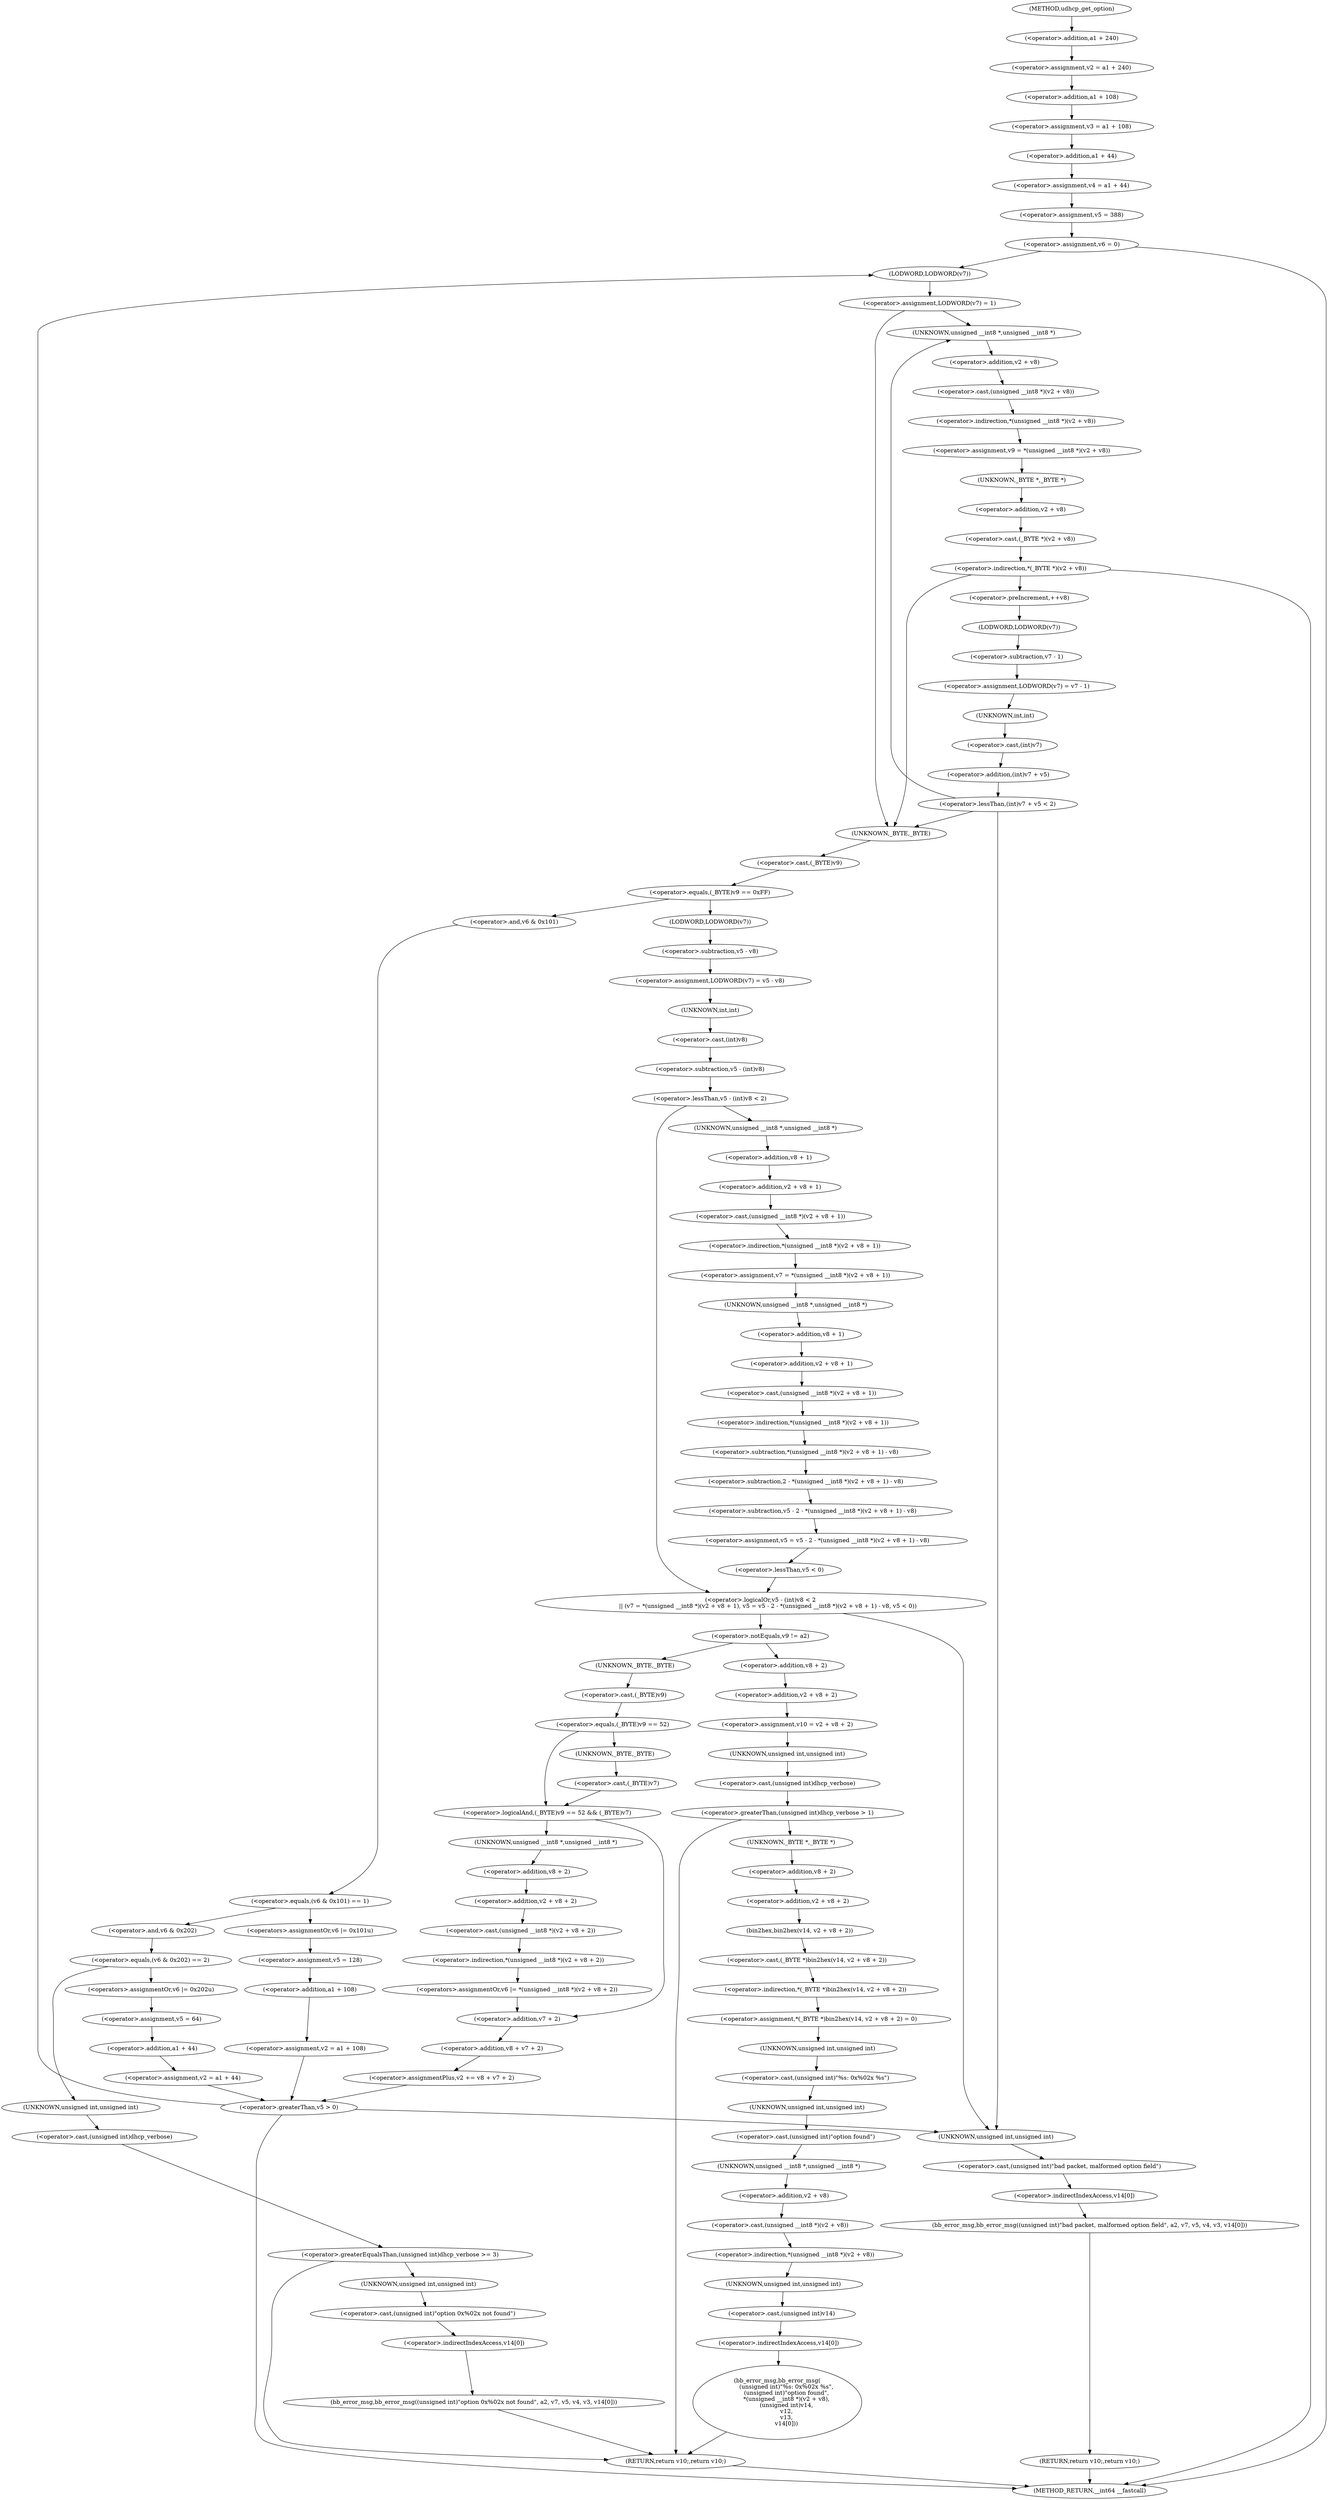 digraph udhcp_get_option {  
"1000129" [label = "(<operator>.assignment,v2 = a1 + 240)" ]
"1000131" [label = "(<operator>.addition,a1 + 240)" ]
"1000134" [label = "(<operator>.assignment,v3 = a1 + 108)" ]
"1000136" [label = "(<operator>.addition,a1 + 108)" ]
"1000139" [label = "(<operator>.assignment,v4 = a1 + 44)" ]
"1000141" [label = "(<operator>.addition,a1 + 44)" ]
"1000144" [label = "(<operator>.assignment,v5 = 388)" ]
"1000147" [label = "(<operator>.assignment,v6 = 0)" ]
"1000153" [label = "(<operator>.assignment,LODWORD(v7) = 1)" ]
"1000154" [label = "(LODWORD,LODWORD(v7))" ]
"1000161" [label = "(<operator>.assignment,v9 = *(unsigned __int8 *)(v2 + v8))" ]
"1000163" [label = "(<operator>.indirection,*(unsigned __int8 *)(v2 + v8))" ]
"1000164" [label = "(<operator>.cast,(unsigned __int8 *)(v2 + v8))" ]
"1000165" [label = "(UNKNOWN,unsigned __int8 *,unsigned __int8 *)" ]
"1000166" [label = "(<operator>.addition,v2 + v8)" ]
"1000170" [label = "(<operator>.indirection,*(_BYTE *)(v2 + v8))" ]
"1000171" [label = "(<operator>.cast,(_BYTE *)(v2 + v8))" ]
"1000172" [label = "(UNKNOWN,_BYTE *,_BYTE *)" ]
"1000173" [label = "(<operator>.addition,v2 + v8)" ]
"1000177" [label = "(<operator>.preIncrement,++v8)" ]
"1000179" [label = "(<operator>.assignment,LODWORD(v7) = v7 - 1)" ]
"1000180" [label = "(LODWORD,LODWORD(v7))" ]
"1000182" [label = "(<operator>.subtraction,v7 - 1)" ]
"1000186" [label = "(<operator>.lessThan,(int)v7 + v5 < 2)" ]
"1000187" [label = "(<operator>.addition,(int)v7 + v5)" ]
"1000188" [label = "(<operator>.cast,(int)v7)" ]
"1000189" [label = "(UNKNOWN,int,int)" ]
"1000195" [label = "(<operator>.equals,(_BYTE)v9 == 0xFF)" ]
"1000196" [label = "(<operator>.cast,(_BYTE)v9)" ]
"1000197" [label = "(UNKNOWN,_BYTE,_BYTE)" ]
"1000202" [label = "(<operator>.equals,(v6 & 0x101) == 1)" ]
"1000203" [label = "(<operator>.and,v6 & 0x101)" ]
"1000208" [label = "(<operators>.assignmentOr,v6 |= 0x101u)" ]
"1000211" [label = "(<operator>.assignment,v5 = 128)" ]
"1000214" [label = "(<operator>.assignment,v2 = a1 + 108)" ]
"1000216" [label = "(<operator>.addition,a1 + 108)" ]
"1000221" [label = "(<operator>.equals,(v6 & 0x202) == 2)" ]
"1000222" [label = "(<operator>.and,v6 & 0x202)" ]
"1000227" [label = "(<operators>.assignmentOr,v6 |= 0x202u)" ]
"1000230" [label = "(<operator>.assignment,v5 = 64)" ]
"1000233" [label = "(<operator>.assignment,v2 = a1 + 44)" ]
"1000235" [label = "(<operator>.addition,a1 + 44)" ]
"1000241" [label = "(<operator>.greaterEqualsThan,(unsigned int)dhcp_verbose >= 3)" ]
"1000242" [label = "(<operator>.cast,(unsigned int)dhcp_verbose)" ]
"1000243" [label = "(UNKNOWN,unsigned int,unsigned int)" ]
"1000246" [label = "(bb_error_msg,bb_error_msg((unsigned int)\"option 0x%02x not found\", a2, v7, v5, v4, v3, v14[0]))" ]
"1000247" [label = "(<operator>.cast,(unsigned int)\"option 0x%02x not found\")" ]
"1000248" [label = "(UNKNOWN,unsigned int,unsigned int)" ]
"1000255" [label = "(<operator>.indirectIndexAccess,v14[0])" ]
"1000260" [label = "(<operator>.assignment,LODWORD(v7) = v5 - v8)" ]
"1000261" [label = "(LODWORD,LODWORD(v7))" ]
"1000263" [label = "(<operator>.subtraction,v5 - v8)" ]
"1000267" [label = "(<operator>.logicalOr,v5 - (int)v8 < 2\n        || (v7 = *(unsigned __int8 *)(v2 + v8 + 1), v5 = v5 - 2 - *(unsigned __int8 *)(v2 + v8 + 1) - v8, v5 < 0))" ]
"1000268" [label = "(<operator>.lessThan,v5 - (int)v8 < 2)" ]
"1000269" [label = "(<operator>.subtraction,v5 - (int)v8)" ]
"1000271" [label = "(<operator>.cast,(int)v8)" ]
"1000272" [label = "(UNKNOWN,int,int)" ]
"1000276" [label = "(<operator>.assignment,v7 = *(unsigned __int8 *)(v2 + v8 + 1))" ]
"1000278" [label = "(<operator>.indirection,*(unsigned __int8 *)(v2 + v8 + 1))" ]
"1000279" [label = "(<operator>.cast,(unsigned __int8 *)(v2 + v8 + 1))" ]
"1000280" [label = "(UNKNOWN,unsigned __int8 *,unsigned __int8 *)" ]
"1000281" [label = "(<operator>.addition,v2 + v8 + 1)" ]
"1000283" [label = "(<operator>.addition,v8 + 1)" ]
"1000287" [label = "(<operator>.assignment,v5 = v5 - 2 - *(unsigned __int8 *)(v2 + v8 + 1) - v8)" ]
"1000289" [label = "(<operator>.subtraction,v5 - 2 - *(unsigned __int8 *)(v2 + v8 + 1) - v8)" ]
"1000291" [label = "(<operator>.subtraction,2 - *(unsigned __int8 *)(v2 + v8 + 1) - v8)" ]
"1000293" [label = "(<operator>.subtraction,*(unsigned __int8 *)(v2 + v8 + 1) - v8)" ]
"1000294" [label = "(<operator>.indirection,*(unsigned __int8 *)(v2 + v8 + 1))" ]
"1000295" [label = "(<operator>.cast,(unsigned __int8 *)(v2 + v8 + 1))" ]
"1000296" [label = "(UNKNOWN,unsigned __int8 *,unsigned __int8 *)" ]
"1000297" [label = "(<operator>.addition,v2 + v8 + 1)" ]
"1000299" [label = "(<operator>.addition,v8 + 1)" ]
"1000303" [label = "(<operator>.lessThan,v5 < 0)" ]
"1000309" [label = "(bb_error_msg,bb_error_msg((unsigned int)\"bad packet, malformed option field\", a2, v7, v5, v4, v3, v14[0]))" ]
"1000310" [label = "(<operator>.cast,(unsigned int)\"bad packet, malformed option field\")" ]
"1000311" [label = "(UNKNOWN,unsigned int,unsigned int)" ]
"1000318" [label = "(<operator>.indirectIndexAccess,v14[0])" ]
"1000321" [label = "(RETURN,return v10;,return v10;)" ]
"1000324" [label = "(<operator>.notEquals,v9 != a2)" ]
"1000329" [label = "(<operator>.logicalAnd,(_BYTE)v9 == 52 && (_BYTE)v7)" ]
"1000330" [label = "(<operator>.equals,(_BYTE)v9 == 52)" ]
"1000331" [label = "(<operator>.cast,(_BYTE)v9)" ]
"1000332" [label = "(UNKNOWN,_BYTE,_BYTE)" ]
"1000335" [label = "(<operator>.cast,(_BYTE)v7)" ]
"1000336" [label = "(UNKNOWN,_BYTE,_BYTE)" ]
"1000338" [label = "(<operators>.assignmentOr,v6 |= *(unsigned __int8 *)(v2 + v8 + 2))" ]
"1000340" [label = "(<operator>.indirection,*(unsigned __int8 *)(v2 + v8 + 2))" ]
"1000341" [label = "(<operator>.cast,(unsigned __int8 *)(v2 + v8 + 2))" ]
"1000342" [label = "(UNKNOWN,unsigned __int8 *,unsigned __int8 *)" ]
"1000343" [label = "(<operator>.addition,v2 + v8 + 2)" ]
"1000345" [label = "(<operator>.addition,v8 + 2)" ]
"1000348" [label = "(<operator>.assignmentPlus,v2 += v8 + v7 + 2)" ]
"1000350" [label = "(<operator>.addition,v8 + v7 + 2)" ]
"1000352" [label = "(<operator>.addition,v7 + 2)" ]
"1000357" [label = "(<operator>.greaterThan,v5 > 0)" ]
"1000362" [label = "(<operator>.assignment,v10 = v2 + v8 + 2)" ]
"1000364" [label = "(<operator>.addition,v2 + v8 + 2)" ]
"1000366" [label = "(<operator>.addition,v8 + 2)" ]
"1000370" [label = "(<operator>.greaterThan,(unsigned int)dhcp_verbose > 1)" ]
"1000371" [label = "(<operator>.cast,(unsigned int)dhcp_verbose)" ]
"1000372" [label = "(UNKNOWN,unsigned int,unsigned int)" ]
"1000376" [label = "(<operator>.assignment,*(_BYTE *)bin2hex(v14, v2 + v8 + 2) = 0)" ]
"1000377" [label = "(<operator>.indirection,*(_BYTE *)bin2hex(v14, v2 + v8 + 2))" ]
"1000378" [label = "(<operator>.cast,(_BYTE *)bin2hex(v14, v2 + v8 + 2))" ]
"1000379" [label = "(UNKNOWN,_BYTE *,_BYTE *)" ]
"1000380" [label = "(bin2hex,bin2hex(v14, v2 + v8 + 2))" ]
"1000382" [label = "(<operator>.addition,v2 + v8 + 2)" ]
"1000384" [label = "(<operator>.addition,v8 + 2)" ]
"1000388" [label = "(bb_error_msg,bb_error_msg(\n          (unsigned int)\"%s: 0x%02x %s\",\n          (unsigned int)\"option found\",\n          *(unsigned __int8 *)(v2 + v8),\n          (unsigned int)v14,\n          v12,\n          v13,\n          v14[0]))" ]
"1000389" [label = "(<operator>.cast,(unsigned int)\"%s: 0x%02x %s\")" ]
"1000390" [label = "(UNKNOWN,unsigned int,unsigned int)" ]
"1000392" [label = "(<operator>.cast,(unsigned int)\"option found\")" ]
"1000393" [label = "(UNKNOWN,unsigned int,unsigned int)" ]
"1000395" [label = "(<operator>.indirection,*(unsigned __int8 *)(v2 + v8))" ]
"1000396" [label = "(<operator>.cast,(unsigned __int8 *)(v2 + v8))" ]
"1000397" [label = "(UNKNOWN,unsigned __int8 *,unsigned __int8 *)" ]
"1000398" [label = "(<operator>.addition,v2 + v8)" ]
"1000401" [label = "(<operator>.cast,(unsigned int)v14)" ]
"1000402" [label = "(UNKNOWN,unsigned int,unsigned int)" ]
"1000406" [label = "(<operator>.indirectIndexAccess,v14[0])" ]
"1000409" [label = "(RETURN,return v10;,return v10;)" ]
"1000113" [label = "(METHOD,udhcp_get_option)" ]
"1000411" [label = "(METHOD_RETURN,__int64 __fastcall)" ]
  "1000129" -> "1000136" 
  "1000131" -> "1000129" 
  "1000134" -> "1000141" 
  "1000136" -> "1000134" 
  "1000139" -> "1000144" 
  "1000141" -> "1000139" 
  "1000144" -> "1000147" 
  "1000147" -> "1000411" 
  "1000147" -> "1000154" 
  "1000153" -> "1000197" 
  "1000153" -> "1000165" 
  "1000154" -> "1000153" 
  "1000161" -> "1000172" 
  "1000163" -> "1000161" 
  "1000164" -> "1000163" 
  "1000165" -> "1000166" 
  "1000166" -> "1000164" 
  "1000170" -> "1000197" 
  "1000170" -> "1000411" 
  "1000170" -> "1000177" 
  "1000171" -> "1000170" 
  "1000172" -> "1000173" 
  "1000173" -> "1000171" 
  "1000177" -> "1000180" 
  "1000179" -> "1000189" 
  "1000180" -> "1000182" 
  "1000182" -> "1000179" 
  "1000186" -> "1000197" 
  "1000186" -> "1000165" 
  "1000186" -> "1000311" 
  "1000187" -> "1000186" 
  "1000188" -> "1000187" 
  "1000189" -> "1000188" 
  "1000195" -> "1000203" 
  "1000195" -> "1000261" 
  "1000196" -> "1000195" 
  "1000197" -> "1000196" 
  "1000202" -> "1000208" 
  "1000202" -> "1000222" 
  "1000203" -> "1000202" 
  "1000208" -> "1000211" 
  "1000211" -> "1000216" 
  "1000214" -> "1000357" 
  "1000216" -> "1000214" 
  "1000221" -> "1000227" 
  "1000221" -> "1000243" 
  "1000222" -> "1000221" 
  "1000227" -> "1000230" 
  "1000230" -> "1000235" 
  "1000233" -> "1000357" 
  "1000235" -> "1000233" 
  "1000241" -> "1000248" 
  "1000241" -> "1000409" 
  "1000242" -> "1000241" 
  "1000243" -> "1000242" 
  "1000246" -> "1000409" 
  "1000247" -> "1000255" 
  "1000248" -> "1000247" 
  "1000255" -> "1000246" 
  "1000260" -> "1000272" 
  "1000261" -> "1000263" 
  "1000263" -> "1000260" 
  "1000267" -> "1000311" 
  "1000267" -> "1000324" 
  "1000268" -> "1000267" 
  "1000268" -> "1000280" 
  "1000269" -> "1000268" 
  "1000271" -> "1000269" 
  "1000272" -> "1000271" 
  "1000276" -> "1000296" 
  "1000278" -> "1000276" 
  "1000279" -> "1000278" 
  "1000280" -> "1000283" 
  "1000281" -> "1000279" 
  "1000283" -> "1000281" 
  "1000287" -> "1000303" 
  "1000289" -> "1000287" 
  "1000291" -> "1000289" 
  "1000293" -> "1000291" 
  "1000294" -> "1000293" 
  "1000295" -> "1000294" 
  "1000296" -> "1000299" 
  "1000297" -> "1000295" 
  "1000299" -> "1000297" 
  "1000303" -> "1000267" 
  "1000309" -> "1000321" 
  "1000310" -> "1000318" 
  "1000311" -> "1000310" 
  "1000318" -> "1000309" 
  "1000321" -> "1000411" 
  "1000324" -> "1000332" 
  "1000324" -> "1000366" 
  "1000329" -> "1000342" 
  "1000329" -> "1000352" 
  "1000330" -> "1000336" 
  "1000330" -> "1000329" 
  "1000331" -> "1000330" 
  "1000332" -> "1000331" 
  "1000335" -> "1000329" 
  "1000336" -> "1000335" 
  "1000338" -> "1000352" 
  "1000340" -> "1000338" 
  "1000341" -> "1000340" 
  "1000342" -> "1000345" 
  "1000343" -> "1000341" 
  "1000345" -> "1000343" 
  "1000348" -> "1000357" 
  "1000350" -> "1000348" 
  "1000352" -> "1000350" 
  "1000357" -> "1000411" 
  "1000357" -> "1000154" 
  "1000357" -> "1000311" 
  "1000362" -> "1000372" 
  "1000364" -> "1000362" 
  "1000366" -> "1000364" 
  "1000370" -> "1000379" 
  "1000370" -> "1000409" 
  "1000371" -> "1000370" 
  "1000372" -> "1000371" 
  "1000376" -> "1000390" 
  "1000377" -> "1000376" 
  "1000378" -> "1000377" 
  "1000379" -> "1000384" 
  "1000380" -> "1000378" 
  "1000382" -> "1000380" 
  "1000384" -> "1000382" 
  "1000388" -> "1000409" 
  "1000389" -> "1000393" 
  "1000390" -> "1000389" 
  "1000392" -> "1000397" 
  "1000393" -> "1000392" 
  "1000395" -> "1000402" 
  "1000396" -> "1000395" 
  "1000397" -> "1000398" 
  "1000398" -> "1000396" 
  "1000401" -> "1000406" 
  "1000402" -> "1000401" 
  "1000406" -> "1000388" 
  "1000409" -> "1000411" 
  "1000113" -> "1000131" 
}
